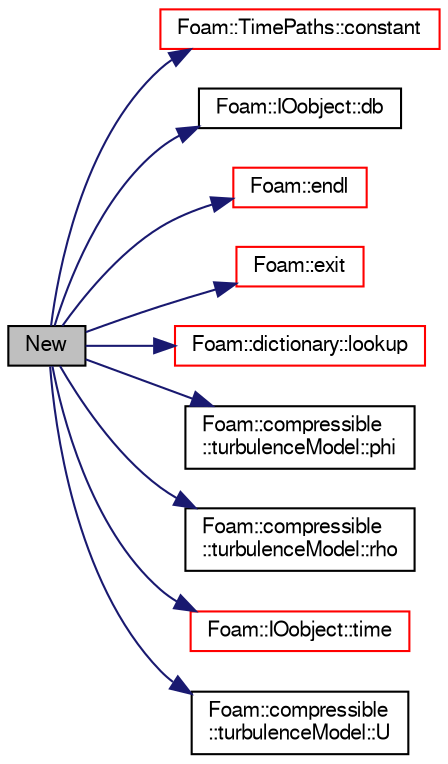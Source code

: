 digraph "New"
{
  bgcolor="transparent";
  edge [fontname="FreeSans",fontsize="10",labelfontname="FreeSans",labelfontsize="10"];
  node [fontname="FreeSans",fontsize="10",shape=record];
  rankdir="LR";
  Node336 [label="New",height=0.2,width=0.4,color="black", fillcolor="grey75", style="filled", fontcolor="black"];
  Node336 -> Node337 [color="midnightblue",fontsize="10",style="solid",fontname="FreeSans"];
  Node337 [label="Foam::TimePaths::constant",height=0.2,width=0.4,color="red",URL="$a26354.html#ab16cfc6e7be33ff5683a856ae077433c",tooltip="Return constant name. "];
  Node336 -> Node339 [color="midnightblue",fontsize="10",style="solid",fontname="FreeSans"];
  Node339 [label="Foam::IOobject::db",height=0.2,width=0.4,color="black",URL="$a26142.html#a65cc75d9f80b1df5c3184fb2274a97f1",tooltip="Return the local objectRegistry. "];
  Node336 -> Node340 [color="midnightblue",fontsize="10",style="solid",fontname="FreeSans"];
  Node340 [label="Foam::endl",height=0.2,width=0.4,color="red",URL="$a21124.html#a2db8fe02a0d3909e9351bb4275b23ce4",tooltip="Add newline and flush stream. "];
  Node336 -> Node342 [color="midnightblue",fontsize="10",style="solid",fontname="FreeSans"];
  Node342 [label="Foam::exit",height=0.2,width=0.4,color="red",URL="$a21124.html#a06ca7250d8e89caf05243ec094843642"];
  Node336 -> Node387 [color="midnightblue",fontsize="10",style="solid",fontname="FreeSans"];
  Node387 [label="Foam::dictionary::lookup",height=0.2,width=0.4,color="red",URL="$a26014.html#a6a0727fa523e48977e27348663def509",tooltip="Find and return an entry data stream. "];
  Node336 -> Node642 [color="midnightblue",fontsize="10",style="solid",fontname="FreeSans"];
  Node642 [label="Foam::compressible\l::turbulenceModel::phi",height=0.2,width=0.4,color="black",URL="$a30818.html#afa376adc6cc59952d2f6f2ad38bba068",tooltip="Access function to flux field. "];
  Node336 -> Node643 [color="midnightblue",fontsize="10",style="solid",fontname="FreeSans"];
  Node643 [label="Foam::compressible\l::turbulenceModel::rho",height=0.2,width=0.4,color="black",URL="$a30818.html#a85451bc9acf825ab1d3c3c143714bc38",tooltip="Access function to density field. "];
  Node336 -> Node592 [color="midnightblue",fontsize="10",style="solid",fontname="FreeSans"];
  Node592 [label="Foam::IOobject::time",height=0.2,width=0.4,color="red",URL="$a26142.html#a1ed86245b170b9f651f62650b1827500",tooltip="Return time. "];
  Node336 -> Node644 [color="midnightblue",fontsize="10",style="solid",fontname="FreeSans"];
  Node644 [label="Foam::compressible\l::turbulenceModel::U",height=0.2,width=0.4,color="black",URL="$a30818.html#a536d168d7b335fe81f506f232b5b4872",tooltip="Access function to velocity field. "];
}
